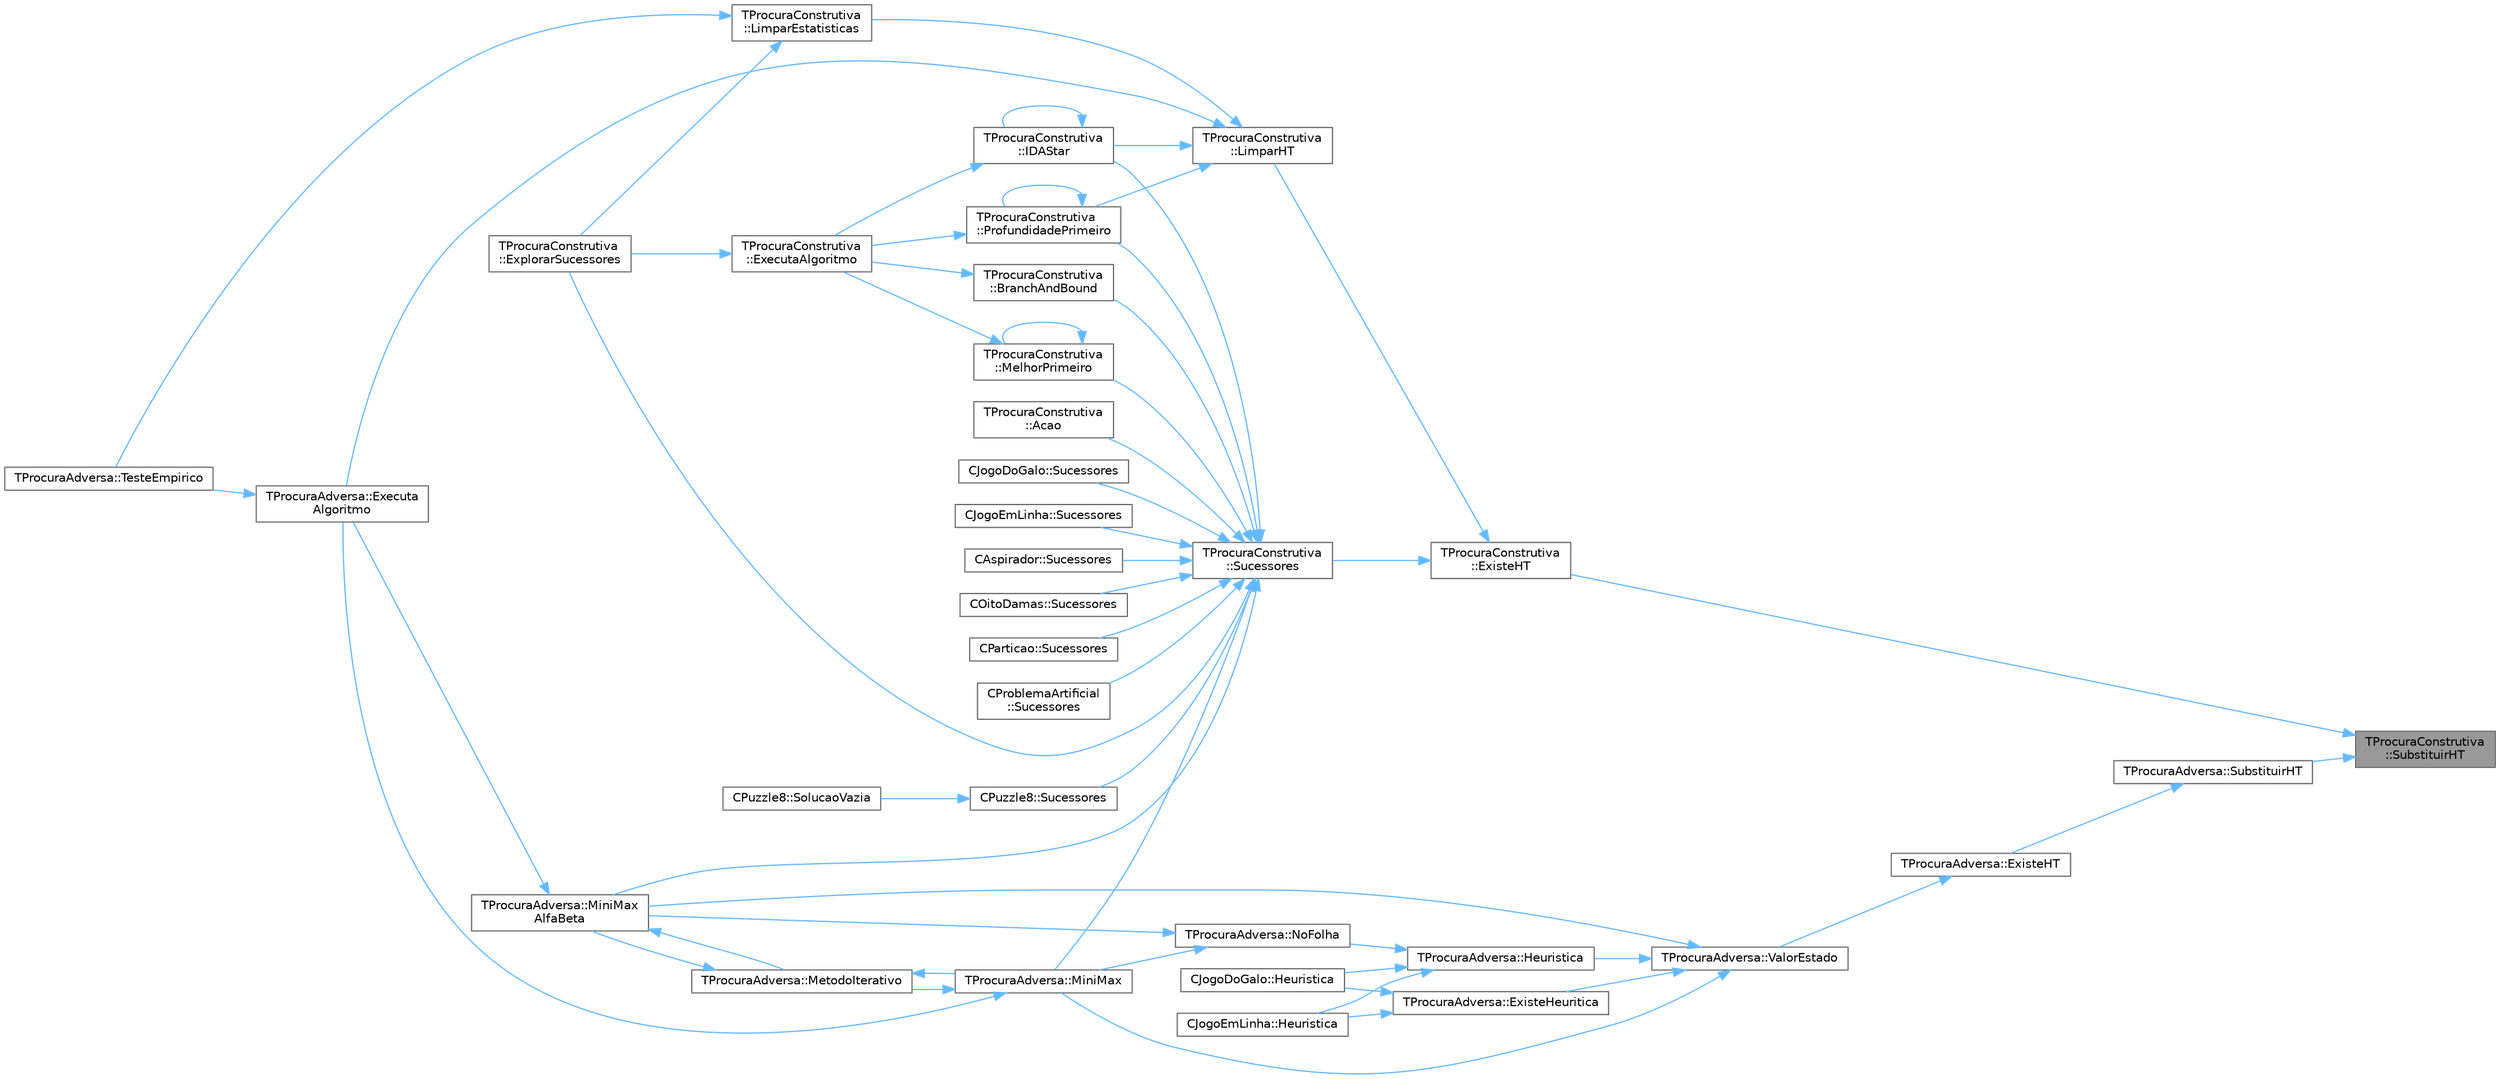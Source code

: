 digraph "TProcuraConstrutiva::SubstituirHT"
{
 // LATEX_PDF_SIZE
  bgcolor="transparent";
  edge [fontname=Helvetica,fontsize=10,labelfontname=Helvetica,labelfontsize=10];
  node [fontname=Helvetica,fontsize=10,shape=box,height=0.2,width=0.4];
  rankdir="RL";
  Node1 [id="Node000001",label="TProcuraConstrutiva\l::SubstituirHT",height=0.2,width=0.4,color="gray40", fillcolor="grey60", style="filled", fontcolor="black",tooltip=" "];
  Node1 -> Node2 [id="edge55_Node000001_Node000002",dir="back",color="steelblue1",style="solid",tooltip=" "];
  Node2 [id="Node000002",label="TProcuraConstrutiva\l::ExisteHT",height=0.2,width=0.4,color="grey40", fillcolor="white", style="filled",URL="$classTProcuraConstrutiva.html#ad7857beab462b4b09a37e70cc9c787ac",tooltip=" "];
  Node2 -> Node3 [id="edge56_Node000002_Node000003",dir="back",color="steelblue1",style="solid",tooltip=" "];
  Node3 [id="Node000003",label="TProcuraConstrutiva\l::LimparHT",height=0.2,width=0.4,color="grey40", fillcolor="white", style="filled",URL="$classTProcuraConstrutiva.html#a8b500987c88352d27a68200454cc3c8c",tooltip=" "];
  Node3 -> Node4 [id="edge57_Node000003_Node000004",dir="back",color="steelblue1",style="solid",tooltip=" "];
  Node4 [id="Node000004",label="TProcuraAdversa::Executa\lAlgoritmo",height=0.2,width=0.4,color="grey40", fillcolor="white", style="filled",URL="$classTProcuraAdversa.html#aff6f48defaa10c14d160ac3990fd029b",tooltip="Executa o algoritmo com os parametros atuais."];
  Node4 -> Node5 [id="edge58_Node000004_Node000005",dir="back",color="steelblue1",style="solid",tooltip=" "];
  Node5 [id="Node000005",label="TProcuraAdversa::TesteEmpirico",height=0.2,width=0.4,color="grey40", fillcolor="white", style="filled",URL="$classTProcuraAdversa.html#ae849ba1f915dc5e0875faa281ba4bdbb",tooltip=" "];
  Node3 -> Node6 [id="edge59_Node000003_Node000006",dir="back",color="steelblue1",style="solid",tooltip=" "];
  Node6 [id="Node000006",label="TProcuraConstrutiva\l::IDAStar",height=0.2,width=0.4,color="grey40", fillcolor="white", style="filled",URL="$group__ProcurasInformadas.html#gae77f9608e7988052377d7025bee7c4e8",tooltip="Executa a procura IDA*, algoritmo informado."];
  Node6 -> Node7 [id="edge60_Node000006_Node000007",dir="back",color="steelblue1",style="solid",tooltip=" "];
  Node7 [id="Node000007",label="TProcuraConstrutiva\l::ExecutaAlgoritmo",height=0.2,width=0.4,color="grey40", fillcolor="white", style="filled",URL="$group__RedefinicaoOpcional.html#gae52871eb18c8ae656a2174acf43b3bb3",tooltip="Executa o algoritmo com os parametros atuais."];
  Node7 -> Node8 [id="edge61_Node000007_Node000008",dir="back",color="steelblue1",style="solid",tooltip=" "];
  Node8 [id="Node000008",label="TProcuraConstrutiva\l::ExplorarSucessores",height=0.2,width=0.4,color="grey40", fillcolor="white", style="filled",URL="$classTProcuraConstrutiva.html#a9fda19c96c9cd874fa45578bcc30f607",tooltip=" "];
  Node6 -> Node6 [id="edge62_Node000006_Node000006",dir="back",color="steelblue1",style="solid",tooltip=" "];
  Node3 -> Node9 [id="edge63_Node000003_Node000009",dir="back",color="steelblue1",style="solid",tooltip=" "];
  Node9 [id="Node000009",label="TProcuraConstrutiva\l::LimparEstatisticas",height=0.2,width=0.4,color="grey40", fillcolor="white", style="filled",URL="$classTProcuraConstrutiva.html#ae254bbde1b2e36391d575fc2836fea7f",tooltip=" "];
  Node9 -> Node8 [id="edge64_Node000009_Node000008",dir="back",color="steelblue1",style="solid",tooltip=" "];
  Node9 -> Node5 [id="edge65_Node000009_Node000005",dir="back",color="steelblue1",style="solid",tooltip=" "];
  Node3 -> Node10 [id="edge66_Node000003_Node000010",dir="back",color="steelblue1",style="solid",tooltip=" "];
  Node10 [id="Node000010",label="TProcuraConstrutiva\l::ProfundidadePrimeiro",height=0.2,width=0.4,color="grey40", fillcolor="white", style="filled",URL="$group__ProcurasCegas.html#gaf00d9776f6b25d56138efb6725b86228",tooltip="Executa a procura em profundidade primeiro, algoritmo cego."];
  Node10 -> Node7 [id="edge67_Node000010_Node000007",dir="back",color="steelblue1",style="solid",tooltip=" "];
  Node10 -> Node10 [id="edge68_Node000010_Node000010",dir="back",color="steelblue1",style="solid",tooltip=" "];
  Node2 -> Node11 [id="edge69_Node000002_Node000011",dir="back",color="steelblue1",style="solid",tooltip=" "];
  Node11 [id="Node000011",label="TProcuraConstrutiva\l::Sucessores",height=0.2,width=0.4,color="grey40", fillcolor="white", style="filled",URL="$group__RedefinicaoMandatoria.html#ga0a13570d2f5a21296e3c10c2780e170c",tooltip="Coloca em sucessores a lista de estados sucessores."];
  Node11 -> Node12 [id="edge70_Node000011_Node000012",dir="back",color="steelblue1",style="solid",tooltip=" "];
  Node12 [id="Node000012",label="TProcuraConstrutiva\l::Acao",height=0.2,width=0.4,color="grey40", fillcolor="white", style="filled",URL="$group__RedefinicaoOpcional.html#gacccf4fbb52126ba19bfc456c0c6d5214",tooltip="Executa a ação (movimento, passo, jogada, lance, etc.) no estado atual."];
  Node11 -> Node13 [id="edge71_Node000011_Node000013",dir="back",color="steelblue1",style="solid",tooltip=" "];
  Node13 [id="Node000013",label="TProcuraConstrutiva\l::BranchAndBound",height=0.2,width=0.4,color="grey40", fillcolor="white", style="filled",URL="$group__ProcurasInformadas.html#gafe804dbf6cabda9e627500c2d4f8aafd",tooltip="Executa o algoritmo Branch-and-Bound, um algoritmo informado."];
  Node13 -> Node7 [id="edge72_Node000013_Node000007",dir="back",color="steelblue1",style="solid",tooltip=" "];
  Node11 -> Node8 [id="edge73_Node000011_Node000008",dir="back",color="steelblue1",style="solid",tooltip=" "];
  Node11 -> Node6 [id="edge74_Node000011_Node000006",dir="back",color="steelblue1",style="solid",tooltip=" "];
  Node11 -> Node14 [id="edge75_Node000011_Node000014",dir="back",color="steelblue1",style="solid",tooltip=" "];
  Node14 [id="Node000014",label="TProcuraConstrutiva\l::MelhorPrimeiro",height=0.2,width=0.4,color="grey40", fillcolor="white", style="filled",URL="$group__ProcurasInformadas.html#gaebb84182343041bc276e4ceceb4b13aa",tooltip="Executa a procura melhor primeiro, algoritmo informado."];
  Node14 -> Node7 [id="edge76_Node000014_Node000007",dir="back",color="steelblue1",style="solid",tooltip=" "];
  Node14 -> Node14 [id="edge77_Node000014_Node000014",dir="back",color="steelblue1",style="solid",tooltip=" "];
  Node11 -> Node15 [id="edge78_Node000011_Node000015",dir="back",color="steelblue1",style="solid",tooltip=" "];
  Node15 [id="Node000015",label="TProcuraAdversa::MiniMax",height=0.2,width=0.4,color="grey40", fillcolor="white", style="filled",URL="$classTProcuraAdversa.html#a4d8542bcb03f17da8aa3038384104f24",tooltip="retorna o valor do estado actual, apos procura de profundidade nivel"];
  Node15 -> Node4 [id="edge79_Node000015_Node000004",dir="back",color="steelblue1",style="solid",tooltip=" "];
  Node15 -> Node16 [id="edge80_Node000015_Node000016",dir="back",color="steelblue1",style="solid",tooltip=" "];
  Node16 [id="Node000016",label="TProcuraAdversa::MetodoIterativo",height=0.2,width=0.4,color="grey40", fillcolor="white", style="filled",URL="$classTProcuraAdversa.html#a7c4153974c32753901326271fee90197",tooltip="iteração, aumentando o nível progressivamente"];
  Node16 -> Node15 [id="edge81_Node000016_Node000015",dir="back",color="steelblue1",style="solid",tooltip=" "];
  Node16 -> Node17 [id="edge82_Node000016_Node000017",dir="back",color="steelblue1",style="solid",tooltip=" "];
  Node17 [id="Node000017",label="TProcuraAdversa::MiniMax\lAlfaBeta",height=0.2,width=0.4,color="grey40", fillcolor="white", style="filled",URL="$classTProcuraAdversa.html#adb3f857b1c8b3ee26682e335dc6ed601",tooltip="retorna o valor do estado actual, apos procura de profundidade nivel. Idêntico a MiniMax"];
  Node17 -> Node4 [id="edge83_Node000017_Node000004",dir="back",color="steelblue1",style="solid",tooltip=" "];
  Node17 -> Node16 [id="edge84_Node000017_Node000016",dir="back",color="steelblue1",style="solid",tooltip=" "];
  Node11 -> Node17 [id="edge85_Node000011_Node000017",dir="back",color="steelblue1",style="solid",tooltip=" "];
  Node11 -> Node10 [id="edge86_Node000011_Node000010",dir="back",color="steelblue1",style="solid",tooltip=" "];
  Node11 -> Node18 [id="edge87_Node000011_Node000018",dir="back",color="steelblue1",style="solid",tooltip=" "];
  Node18 [id="Node000018",label="CJogoDoGalo::Sucessores",height=0.2,width=0.4,color="grey40", fillcolor="white", style="filled",URL="$classCJogoDoGalo.html#a00004ccf1fa3974c67e655291db65cfb",tooltip="Coloca em sucessores a lista de estados sucessores."];
  Node11 -> Node19 [id="edge88_Node000011_Node000019",dir="back",color="steelblue1",style="solid",tooltip=" "];
  Node19 [id="Node000019",label="CJogoEmLinha::Sucessores",height=0.2,width=0.4,color="grey40", fillcolor="white", style="filled",URL="$classCJogoEmLinha.html#a0fbafadc8f5d1b1ed8aa3ddde563285b",tooltip="Coloca em sucessores a lista de estados sucessores."];
  Node11 -> Node20 [id="edge89_Node000011_Node000020",dir="back",color="steelblue1",style="solid",tooltip=" "];
  Node20 [id="Node000020",label="CAspirador::Sucessores",height=0.2,width=0.4,color="grey40", fillcolor="white", style="filled",URL="$classCAspirador.html#ac28dba7dd58b76f9d16f44ebac66fab8",tooltip="Coloca em sucessores a lista de estados sucessores."];
  Node11 -> Node21 [id="edge90_Node000011_Node000021",dir="back",color="steelblue1",style="solid",tooltip=" "];
  Node21 [id="Node000021",label="COitoDamas::Sucessores",height=0.2,width=0.4,color="grey40", fillcolor="white", style="filled",URL="$classCOitoDamas.html#ab384df7572c5a6e34ffe28b346aaf517",tooltip="Coloca em sucessores a lista de estados sucessores."];
  Node11 -> Node22 [id="edge91_Node000011_Node000022",dir="back",color="steelblue1",style="solid",tooltip=" "];
  Node22 [id="Node000022",label="CParticao::Sucessores",height=0.2,width=0.4,color="grey40", fillcolor="white", style="filled",URL="$classCParticao.html#a5c6104354972acf2f6ed3d8ff7a8b98c",tooltip="Coloca em sucessores a lista de estados sucessores."];
  Node11 -> Node23 [id="edge92_Node000011_Node000023",dir="back",color="steelblue1",style="solid",tooltip=" "];
  Node23 [id="Node000023",label="CProblemaArtificial\l::Sucessores",height=0.2,width=0.4,color="grey40", fillcolor="white", style="filled",URL="$classCProblemaArtificial.html#a8ecd3995c8ce751d5da10cc20709175c",tooltip="Coloca em sucessores a lista de estados sucessores."];
  Node11 -> Node24 [id="edge93_Node000011_Node000024",dir="back",color="steelblue1",style="solid",tooltip=" "];
  Node24 [id="Node000024",label="CPuzzle8::Sucessores",height=0.2,width=0.4,color="grey40", fillcolor="white", style="filled",URL="$classCPuzzle8.html#a65dd2ff8c163c5542a12b2213c2fd12a",tooltip="Coloca em sucessores a lista de estados sucessores."];
  Node24 -> Node25 [id="edge94_Node000024_Node000025",dir="back",color="steelblue1",style="solid",tooltip=" "];
  Node25 [id="Node000025",label="CPuzzle8::SolucaoVazia",height=0.2,width=0.4,color="grey40", fillcolor="white", style="filled",URL="$classCPuzzle8.html#a9cf95b2a057f5368736e503565fad846",tooltip=" "];
  Node1 -> Node26 [id="edge95_Node000001_Node000026",dir="back",color="steelblue1",style="solid",tooltip=" "];
  Node26 [id="Node000026",label="TProcuraAdversa::SubstituirHT",height=0.2,width=0.4,color="grey40", fillcolor="white", style="filled",URL="$classTProcuraAdversa.html#ab13f514d86e599dc15a682e6a6199987",tooltip=" "];
  Node26 -> Node27 [id="edge96_Node000026_Node000027",dir="back",color="steelblue1",style="solid",tooltip=" "];
  Node27 [id="Node000027",label="TProcuraAdversa::ExisteHT",height=0.2,width=0.4,color="grey40", fillcolor="white", style="filled",URL="$classTProcuraAdversa.html#ad01434aae577cafdb636f82ba2815215",tooltip=" "];
  Node27 -> Node28 [id="edge97_Node000027_Node000028",dir="back",color="steelblue1",style="solid",tooltip=" "];
  Node28 [id="Node000028",label="TProcuraAdversa::ValorEstado",height=0.2,width=0.4,color="grey40", fillcolor="white", style="filled",URL="$classTProcuraAdversa.html#a9c95c246b28345f0d515a9083ffd646d",tooltip="ler ou gravar o melhor valor conhecido"];
  Node28 -> Node29 [id="edge98_Node000028_Node000029",dir="back",color="steelblue1",style="solid",tooltip=" "];
  Node29 [id="Node000029",label="TProcuraAdversa::ExisteHeuritica",height=0.2,width=0.4,color="grey40", fillcolor="white", style="filled",URL="$classTProcuraAdversa.html#aab0860dd7b025e71049e204adb25df25",tooltip=" "];
  Node29 -> Node30 [id="edge99_Node000029_Node000030",dir="back",color="steelblue1",style="solid",tooltip=" "];
  Node30 [id="Node000030",label="CJogoDoGalo::Heuristica",height=0.2,width=0.4,color="grey40", fillcolor="white", style="filled",URL="$classCJogoDoGalo.html#a3563839d5ffc94973acee1a1783e3527",tooltip="Função para calcular quanto falta para o final, o valor da heurística."];
  Node29 -> Node31 [id="edge100_Node000029_Node000031",dir="back",color="steelblue1",style="solid",tooltip=" "];
  Node31 [id="Node000031",label="CJogoEmLinha::Heuristica",height=0.2,width=0.4,color="grey40", fillcolor="white", style="filled",URL="$classCJogoEmLinha.html#afe8d4a92e1840c1436c295c5a13760db",tooltip="Função para calcular quanto falta para o final, o valor da heurística."];
  Node28 -> Node32 [id="edge101_Node000028_Node000032",dir="back",color="steelblue1",style="solid",tooltip=" "];
  Node32 [id="Node000032",label="TProcuraAdversa::Heuristica",height=0.2,width=0.4,color="grey40", fillcolor="white", style="filled",URL="$classTProcuraAdversa.html#a75e148ba0a922339333940828366aed6",tooltip="chamar após calcular a heurística (grava o valor, dependendo da parametrização)"];
  Node32 -> Node30 [id="edge102_Node000032_Node000030",dir="back",color="steelblue1",style="solid",tooltip=" "];
  Node32 -> Node31 [id="edge103_Node000032_Node000031",dir="back",color="steelblue1",style="solid",tooltip=" "];
  Node32 -> Node33 [id="edge104_Node000032_Node000033",dir="back",color="steelblue1",style="solid",tooltip=" "];
  Node33 [id="Node000033",label="TProcuraAdversa::NoFolha",height=0.2,width=0.4,color="grey40", fillcolor="white", style="filled",URL="$classTProcuraAdversa.html#a01ed7d4718647eb52723ecffaf68aa4b",tooltip="fim da procura, por corte de nível (ou não haver sucessores), retornar heurística"];
  Node33 -> Node15 [id="edge105_Node000033_Node000015",dir="back",color="steelblue1",style="solid",tooltip=" "];
  Node33 -> Node17 [id="edge106_Node000033_Node000017",dir="back",color="steelblue1",style="solid",tooltip=" "];
  Node28 -> Node15 [id="edge107_Node000028_Node000015",dir="back",color="steelblue1",style="solid",tooltip=" "];
  Node28 -> Node17 [id="edge108_Node000028_Node000017",dir="back",color="steelblue1",style="solid",tooltip=" "];
}

